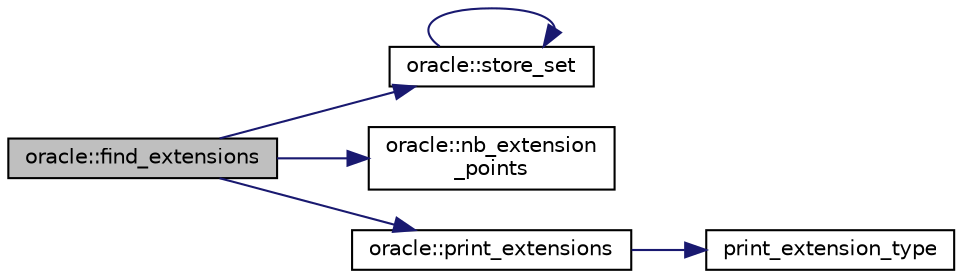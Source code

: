 digraph "oracle::find_extensions"
{
  edge [fontname="Helvetica",fontsize="10",labelfontname="Helvetica",labelfontsize="10"];
  node [fontname="Helvetica",fontsize="10",shape=record];
  rankdir="LR";
  Node5131 [label="oracle::find_extensions",height=0.2,width=0.4,color="black", fillcolor="grey75", style="filled", fontcolor="black"];
  Node5131 -> Node5132 [color="midnightblue",fontsize="10",style="solid",fontname="Helvetica"];
  Node5132 [label="oracle::store_set",height=0.2,width=0.4,color="black", fillcolor="white", style="filled",URL="$d7/da7/classoracle.html#abbf5fae543cb81c13c03282968faf9ad"];
  Node5132 -> Node5132 [color="midnightblue",fontsize="10",style="solid",fontname="Helvetica"];
  Node5131 -> Node5133 [color="midnightblue",fontsize="10",style="solid",fontname="Helvetica"];
  Node5133 [label="oracle::nb_extension\l_points",height=0.2,width=0.4,color="black", fillcolor="white", style="filled",URL="$d7/da7/classoracle.html#a1a19af59b8be86d6d41cb457ebd3c15b"];
  Node5131 -> Node5134 [color="midnightblue",fontsize="10",style="solid",fontname="Helvetica"];
  Node5134 [label="oracle::print_extensions",height=0.2,width=0.4,color="black", fillcolor="white", style="filled",URL="$d7/da7/classoracle.html#a6ea212ee0158a6c6146d54f79ba0e9f3"];
  Node5134 -> Node5135 [color="midnightblue",fontsize="10",style="solid",fontname="Helvetica"];
  Node5135 [label="print_extension_type",height=0.2,width=0.4,color="black", fillcolor="white", style="filled",URL="$da/d10/other_8h.html#ab39242254c1c0bce13010118473d8c74"];
}

